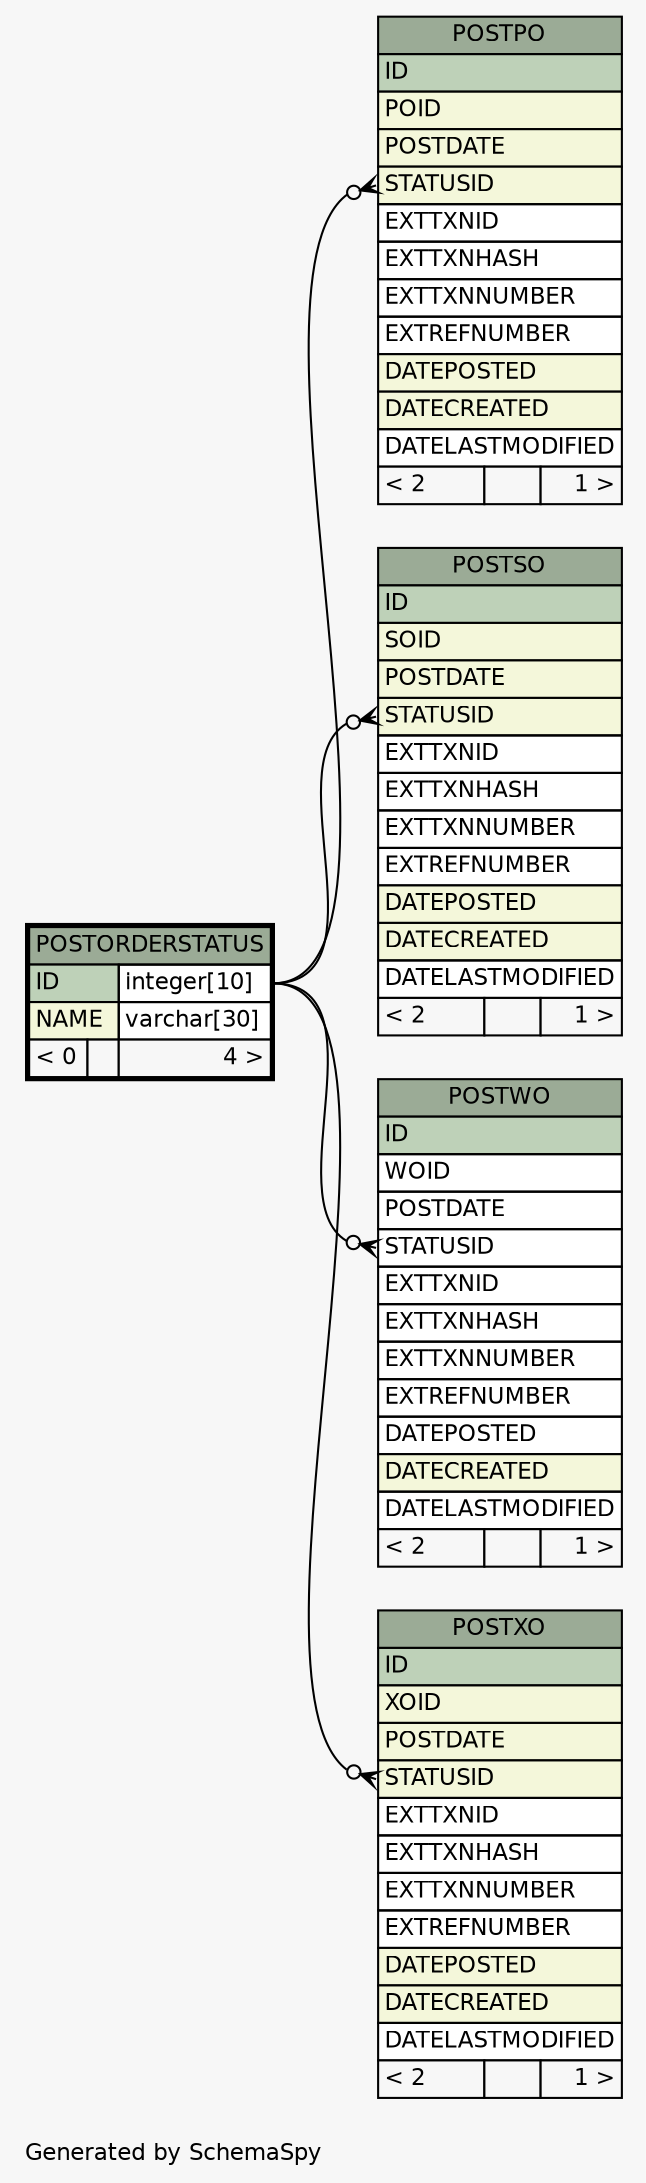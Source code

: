 // dot 2.26.3 on Linux 3.5.0-34-generic
// SchemaSpy rev 590
digraph "oneDegreeRelationshipsDiagram" {
  graph [
    rankdir="RL"
    bgcolor="#f7f7f7"
    label="\nGenerated by SchemaSpy"
    labeljust="l"
    nodesep="0.18"
    ranksep="0.46"
    fontname="Helvetica"
    fontsize="11"
  ];
  node [
    fontname="Helvetica"
    fontsize="11"
    shape="plaintext"
  ];
  edge [
    arrowsize="0.8"
  ];
  "POSTPO":"STATUSID":w -> "POSTORDERSTATUS":"ID.type":e [arrowhead=none dir=back arrowtail=crowodot];
  "POSTSO":"STATUSID":w -> "POSTORDERSTATUS":"ID.type":e [arrowhead=none dir=back arrowtail=crowodot];
  "POSTWO":"STATUSID":w -> "POSTORDERSTATUS":"ID.type":e [arrowhead=none dir=back arrowtail=crowodot];
  "POSTXO":"STATUSID":w -> "POSTORDERSTATUS":"ID.type":e [arrowhead=none dir=back arrowtail=crowodot];
  "POSTORDERSTATUS" [
    label=<
    <TABLE BORDER="2" CELLBORDER="1" CELLSPACING="0" BGCOLOR="#ffffff">
      <TR><TD COLSPAN="3" BGCOLOR="#9bab96" ALIGN="CENTER">POSTORDERSTATUS</TD></TR>
      <TR><TD PORT="ID" COLSPAN="2" BGCOLOR="#bed1b8" ALIGN="LEFT">ID</TD><TD PORT="ID.type" ALIGN="LEFT">integer[10]</TD></TR>
      <TR><TD PORT="NAME" COLSPAN="2" BGCOLOR="#f4f7da" ALIGN="LEFT">NAME</TD><TD PORT="NAME.type" ALIGN="LEFT">varchar[30]</TD></TR>
      <TR><TD ALIGN="LEFT" BGCOLOR="#f7f7f7">&lt; 0</TD><TD ALIGN="RIGHT" BGCOLOR="#f7f7f7">  </TD><TD ALIGN="RIGHT" BGCOLOR="#f7f7f7">4 &gt;</TD></TR>
    </TABLE>>
    URL="POSTORDERSTATUS.html"
    tooltip="POSTORDERSTATUS"
  ];
  "POSTPO" [
    label=<
    <TABLE BORDER="0" CELLBORDER="1" CELLSPACING="0" BGCOLOR="#ffffff">
      <TR><TD COLSPAN="3" BGCOLOR="#9bab96" ALIGN="CENTER">POSTPO</TD></TR>
      <TR><TD PORT="ID" COLSPAN="3" BGCOLOR="#bed1b8" ALIGN="LEFT">ID</TD></TR>
      <TR><TD PORT="POID" COLSPAN="3" BGCOLOR="#f4f7da" ALIGN="LEFT">POID</TD></TR>
      <TR><TD PORT="POSTDATE" COLSPAN="3" BGCOLOR="#f4f7da" ALIGN="LEFT">POSTDATE</TD></TR>
      <TR><TD PORT="STATUSID" COLSPAN="3" BGCOLOR="#f4f7da" ALIGN="LEFT">STATUSID</TD></TR>
      <TR><TD PORT="EXTTXNID" COLSPAN="3" ALIGN="LEFT">EXTTXNID</TD></TR>
      <TR><TD PORT="EXTTXNHASH" COLSPAN="3" ALIGN="LEFT">EXTTXNHASH</TD></TR>
      <TR><TD PORT="EXTTXNNUMBER" COLSPAN="3" ALIGN="LEFT">EXTTXNNUMBER</TD></TR>
      <TR><TD PORT="EXTREFNUMBER" COLSPAN="3" ALIGN="LEFT">EXTREFNUMBER</TD></TR>
      <TR><TD PORT="DATEPOSTED" COLSPAN="3" BGCOLOR="#f4f7da" ALIGN="LEFT">DATEPOSTED</TD></TR>
      <TR><TD PORT="DATECREATED" COLSPAN="3" BGCOLOR="#f4f7da" ALIGN="LEFT">DATECREATED</TD></TR>
      <TR><TD PORT="DATELASTMODIFIED" COLSPAN="3" ALIGN="LEFT">DATELASTMODIFIED</TD></TR>
      <TR><TD ALIGN="LEFT" BGCOLOR="#f7f7f7">&lt; 2</TD><TD ALIGN="RIGHT" BGCOLOR="#f7f7f7">  </TD><TD ALIGN="RIGHT" BGCOLOR="#f7f7f7">1 &gt;</TD></TR>
    </TABLE>>
    URL="POSTPO.html"
    tooltip="POSTPO"
  ];
  "POSTSO" [
    label=<
    <TABLE BORDER="0" CELLBORDER="1" CELLSPACING="0" BGCOLOR="#ffffff">
      <TR><TD COLSPAN="3" BGCOLOR="#9bab96" ALIGN="CENTER">POSTSO</TD></TR>
      <TR><TD PORT="ID" COLSPAN="3" BGCOLOR="#bed1b8" ALIGN="LEFT">ID</TD></TR>
      <TR><TD PORT="SOID" COLSPAN="3" BGCOLOR="#f4f7da" ALIGN="LEFT">SOID</TD></TR>
      <TR><TD PORT="POSTDATE" COLSPAN="3" BGCOLOR="#f4f7da" ALIGN="LEFT">POSTDATE</TD></TR>
      <TR><TD PORT="STATUSID" COLSPAN="3" BGCOLOR="#f4f7da" ALIGN="LEFT">STATUSID</TD></TR>
      <TR><TD PORT="EXTTXNID" COLSPAN="3" ALIGN="LEFT">EXTTXNID</TD></TR>
      <TR><TD PORT="EXTTXNHASH" COLSPAN="3" ALIGN="LEFT">EXTTXNHASH</TD></TR>
      <TR><TD PORT="EXTTXNNUMBER" COLSPAN="3" ALIGN="LEFT">EXTTXNNUMBER</TD></TR>
      <TR><TD PORT="EXTREFNUMBER" COLSPAN="3" ALIGN="LEFT">EXTREFNUMBER</TD></TR>
      <TR><TD PORT="DATEPOSTED" COLSPAN="3" BGCOLOR="#f4f7da" ALIGN="LEFT">DATEPOSTED</TD></TR>
      <TR><TD PORT="DATECREATED" COLSPAN="3" BGCOLOR="#f4f7da" ALIGN="LEFT">DATECREATED</TD></TR>
      <TR><TD PORT="DATELASTMODIFIED" COLSPAN="3" ALIGN="LEFT">DATELASTMODIFIED</TD></TR>
      <TR><TD ALIGN="LEFT" BGCOLOR="#f7f7f7">&lt; 2</TD><TD ALIGN="RIGHT" BGCOLOR="#f7f7f7">  </TD><TD ALIGN="RIGHT" BGCOLOR="#f7f7f7">1 &gt;</TD></TR>
    </TABLE>>
    URL="POSTSO.html"
    tooltip="POSTSO"
  ];
  "POSTWO" [
    label=<
    <TABLE BORDER="0" CELLBORDER="1" CELLSPACING="0" BGCOLOR="#ffffff">
      <TR><TD COLSPAN="3" BGCOLOR="#9bab96" ALIGN="CENTER">POSTWO</TD></TR>
      <TR><TD PORT="ID" COLSPAN="3" BGCOLOR="#bed1b8" ALIGN="LEFT">ID</TD></TR>
      <TR><TD PORT="WOID" COLSPAN="3" ALIGN="LEFT">WOID</TD></TR>
      <TR><TD PORT="POSTDATE" COLSPAN="3" ALIGN="LEFT">POSTDATE</TD></TR>
      <TR><TD PORT="STATUSID" COLSPAN="3" ALIGN="LEFT">STATUSID</TD></TR>
      <TR><TD PORT="EXTTXNID" COLSPAN="3" ALIGN="LEFT">EXTTXNID</TD></TR>
      <TR><TD PORT="EXTTXNHASH" COLSPAN="3" ALIGN="LEFT">EXTTXNHASH</TD></TR>
      <TR><TD PORT="EXTTXNNUMBER" COLSPAN="3" ALIGN="LEFT">EXTTXNNUMBER</TD></TR>
      <TR><TD PORT="EXTREFNUMBER" COLSPAN="3" ALIGN="LEFT">EXTREFNUMBER</TD></TR>
      <TR><TD PORT="DATEPOSTED" COLSPAN="3" ALIGN="LEFT">DATEPOSTED</TD></TR>
      <TR><TD PORT="DATECREATED" COLSPAN="3" BGCOLOR="#f4f7da" ALIGN="LEFT">DATECREATED</TD></TR>
      <TR><TD PORT="DATELASTMODIFIED" COLSPAN="3" ALIGN="LEFT">DATELASTMODIFIED</TD></TR>
      <TR><TD ALIGN="LEFT" BGCOLOR="#f7f7f7">&lt; 2</TD><TD ALIGN="RIGHT" BGCOLOR="#f7f7f7">  </TD><TD ALIGN="RIGHT" BGCOLOR="#f7f7f7">1 &gt;</TD></TR>
    </TABLE>>
    URL="POSTWO.html"
    tooltip="POSTWO"
  ];
  "POSTXO" [
    label=<
    <TABLE BORDER="0" CELLBORDER="1" CELLSPACING="0" BGCOLOR="#ffffff">
      <TR><TD COLSPAN="3" BGCOLOR="#9bab96" ALIGN="CENTER">POSTXO</TD></TR>
      <TR><TD PORT="ID" COLSPAN="3" BGCOLOR="#bed1b8" ALIGN="LEFT">ID</TD></TR>
      <TR><TD PORT="XOID" COLSPAN="3" BGCOLOR="#f4f7da" ALIGN="LEFT">XOID</TD></TR>
      <TR><TD PORT="POSTDATE" COLSPAN="3" BGCOLOR="#f4f7da" ALIGN="LEFT">POSTDATE</TD></TR>
      <TR><TD PORT="STATUSID" COLSPAN="3" BGCOLOR="#f4f7da" ALIGN="LEFT">STATUSID</TD></TR>
      <TR><TD PORT="EXTTXNID" COLSPAN="3" ALIGN="LEFT">EXTTXNID</TD></TR>
      <TR><TD PORT="EXTTXNHASH" COLSPAN="3" ALIGN="LEFT">EXTTXNHASH</TD></TR>
      <TR><TD PORT="EXTTXNNUMBER" COLSPAN="3" ALIGN="LEFT">EXTTXNNUMBER</TD></TR>
      <TR><TD PORT="EXTREFNUMBER" COLSPAN="3" ALIGN="LEFT">EXTREFNUMBER</TD></TR>
      <TR><TD PORT="DATEPOSTED" COLSPAN="3" BGCOLOR="#f4f7da" ALIGN="LEFT">DATEPOSTED</TD></TR>
      <TR><TD PORT="DATECREATED" COLSPAN="3" BGCOLOR="#f4f7da" ALIGN="LEFT">DATECREATED</TD></TR>
      <TR><TD PORT="DATELASTMODIFIED" COLSPAN="3" ALIGN="LEFT">DATELASTMODIFIED</TD></TR>
      <TR><TD ALIGN="LEFT" BGCOLOR="#f7f7f7">&lt; 2</TD><TD ALIGN="RIGHT" BGCOLOR="#f7f7f7">  </TD><TD ALIGN="RIGHT" BGCOLOR="#f7f7f7">1 &gt;</TD></TR>
    </TABLE>>
    URL="POSTXO.html"
    tooltip="POSTXO"
  ];
}

